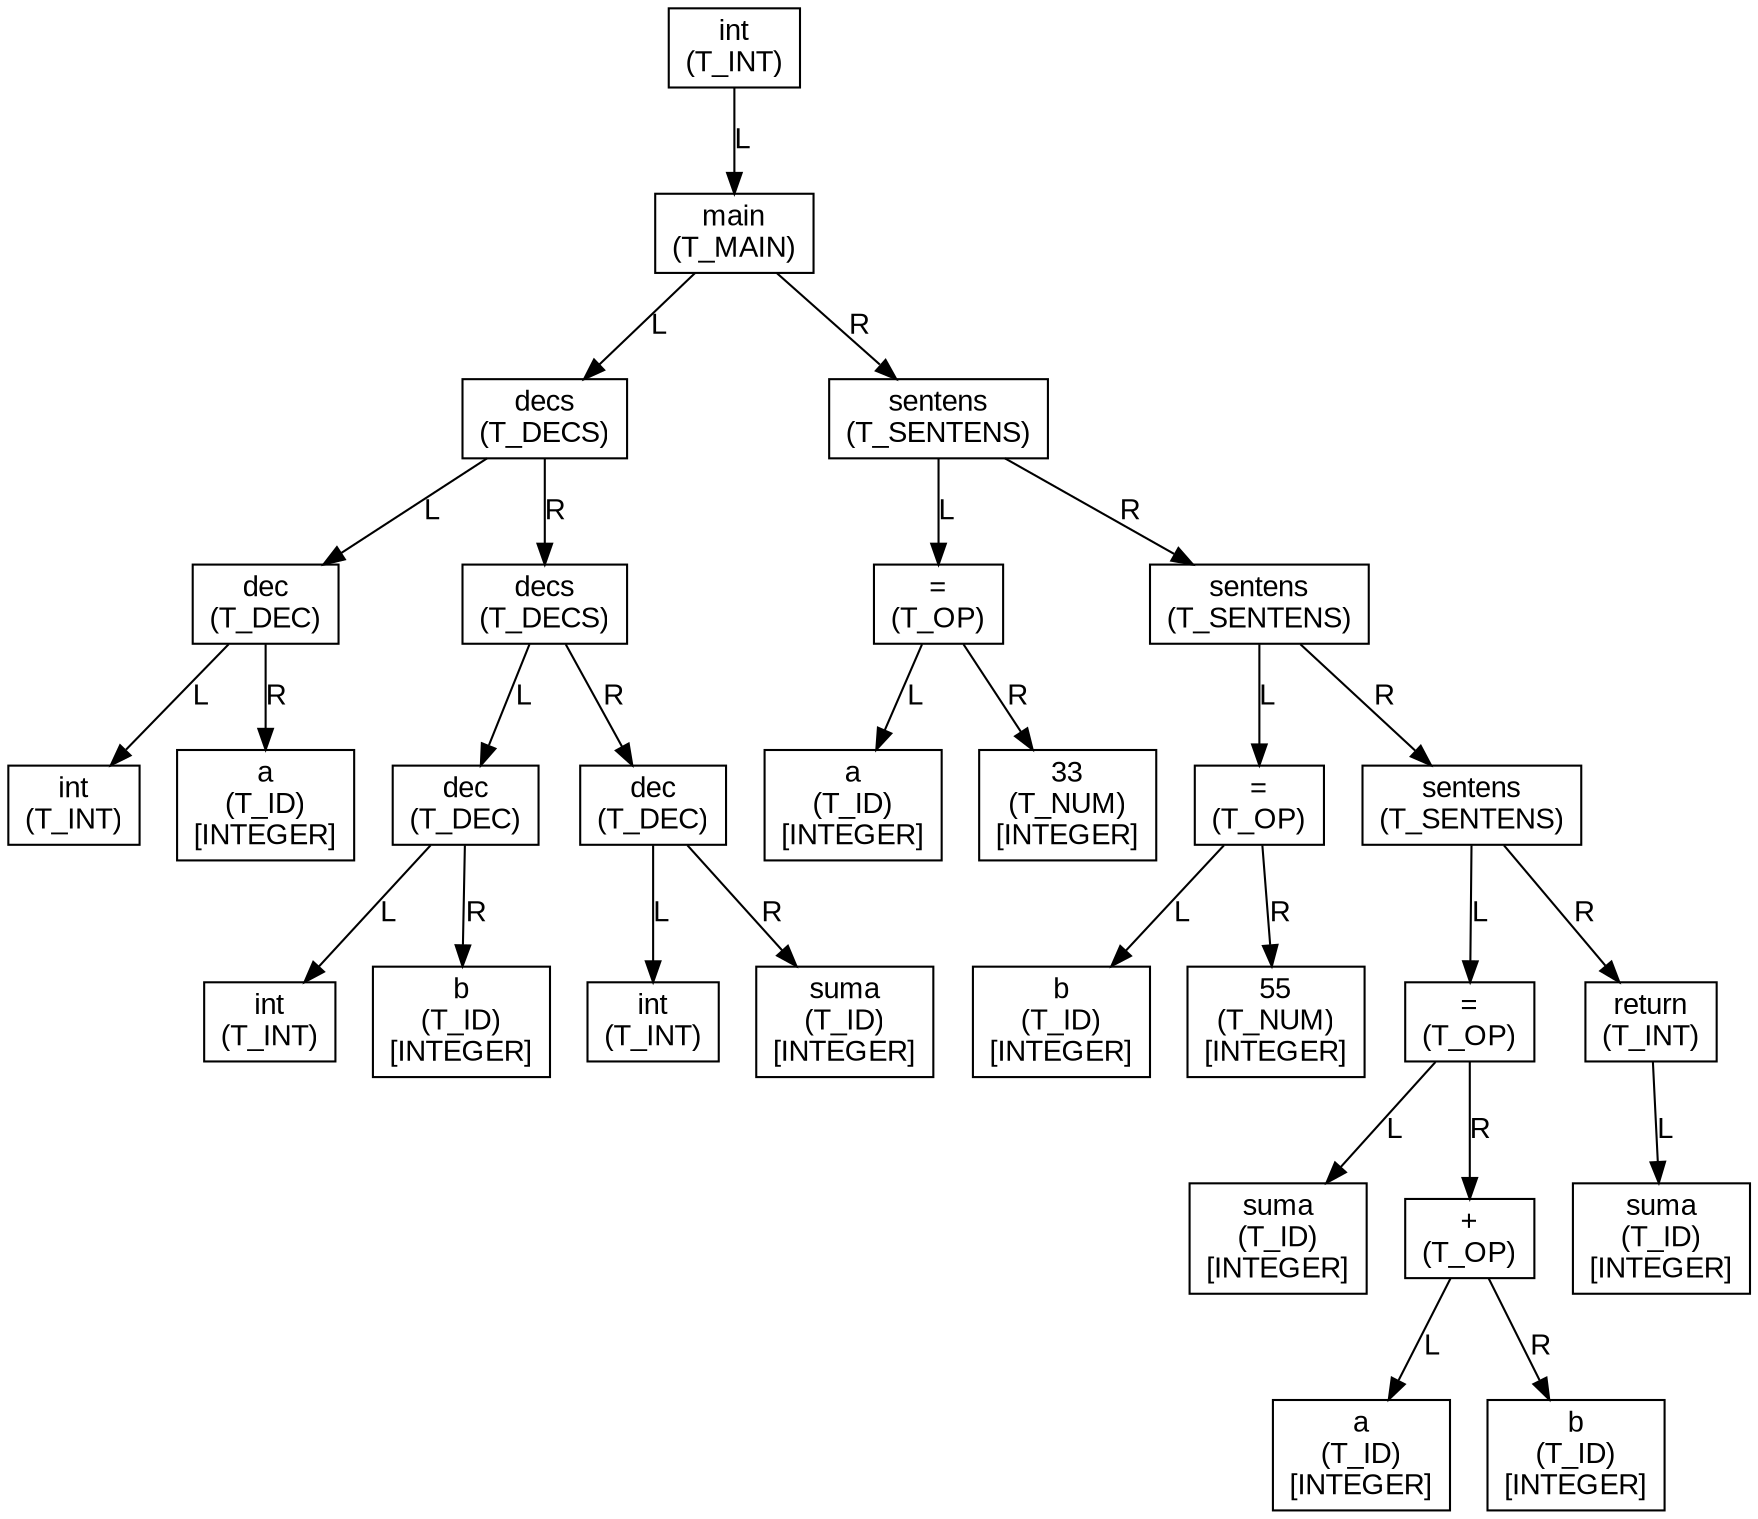 digraph AST {
  rankdir=TB;
  node [fontname="Arial"];
  edge [fontname="Arial"];
  node0 [label="int\n(T_INT)", shape=box];
  node1 [label="main\n(T_MAIN)", shape=box];
  node2 [label="decs\n(T_DECS)", shape=box];
  node3 [label="dec\n(T_DEC)", shape=box];
  node4 [label="int\n(T_INT)", shape=box];
  node3 -> node4 [label="L"];
  node5 [label="a\n(T_ID)\n[INTEGER]", shape=box];
  node3 -> node5 [label="R"];
  node2 -> node3 [label="L"];
  node6 [label="decs\n(T_DECS)", shape=box];
  node7 [label="dec\n(T_DEC)", shape=box];
  node8 [label="int\n(T_INT)", shape=box];
  node7 -> node8 [label="L"];
  node9 [label="b\n(T_ID)\n[INTEGER]", shape=box];
  node7 -> node9 [label="R"];
  node6 -> node7 [label="L"];
  node10 [label="dec\n(T_DEC)", shape=box];
  node11 [label="int\n(T_INT)", shape=box];
  node10 -> node11 [label="L"];
  node12 [label="suma\n(T_ID)\n[INTEGER]", shape=box];
  node10 -> node12 [label="R"];
  node6 -> node10 [label="R"];
  node2 -> node6 [label="R"];
  node1 -> node2 [label="L"];
  node13 [label="sentens\n(T_SENTENS)", shape=box];
  node14 [label="=\n(T_OP)", shape=box];
  node15 [label="a\n(T_ID)\n[INTEGER]", shape=box];
  node14 -> node15 [label="L"];
  node16 [label="33\n(T_NUM)\n[INTEGER]", shape=box];
  node14 -> node16 [label="R"];
  node13 -> node14 [label="L"];
  node17 [label="sentens\n(T_SENTENS)", shape=box];
  node18 [label="=\n(T_OP)", shape=box];
  node19 [label="b\n(T_ID)\n[INTEGER]", shape=box];
  node18 -> node19 [label="L"];
  node20 [label="55\n(T_NUM)\n[INTEGER]", shape=box];
  node18 -> node20 [label="R"];
  node17 -> node18 [label="L"];
  node21 [label="sentens\n(T_SENTENS)", shape=box];
  node22 [label="=\n(T_OP)", shape=box];
  node23 [label="suma\n(T_ID)\n[INTEGER]", shape=box];
  node22 -> node23 [label="L"];
  node24 [label="+\n(T_OP)", shape=box];
  node25 [label="a\n(T_ID)\n[INTEGER]", shape=box];
  node24 -> node25 [label="L"];
  node26 [label="b\n(T_ID)\n[INTEGER]", shape=box];
  node24 -> node26 [label="R"];
  node22 -> node24 [label="R"];
  node21 -> node22 [label="L"];
  node27 [label="return\n(T_INT)", shape=box];
  node28 [label="suma\n(T_ID)\n[INTEGER]", shape=box];
  node27 -> node28 [label="L"];
  node21 -> node27 [label="R"];
  node17 -> node21 [label="R"];
  node13 -> node17 [label="R"];
  node1 -> node13 [label="R"];
  node0 -> node1 [label="L"];
}
